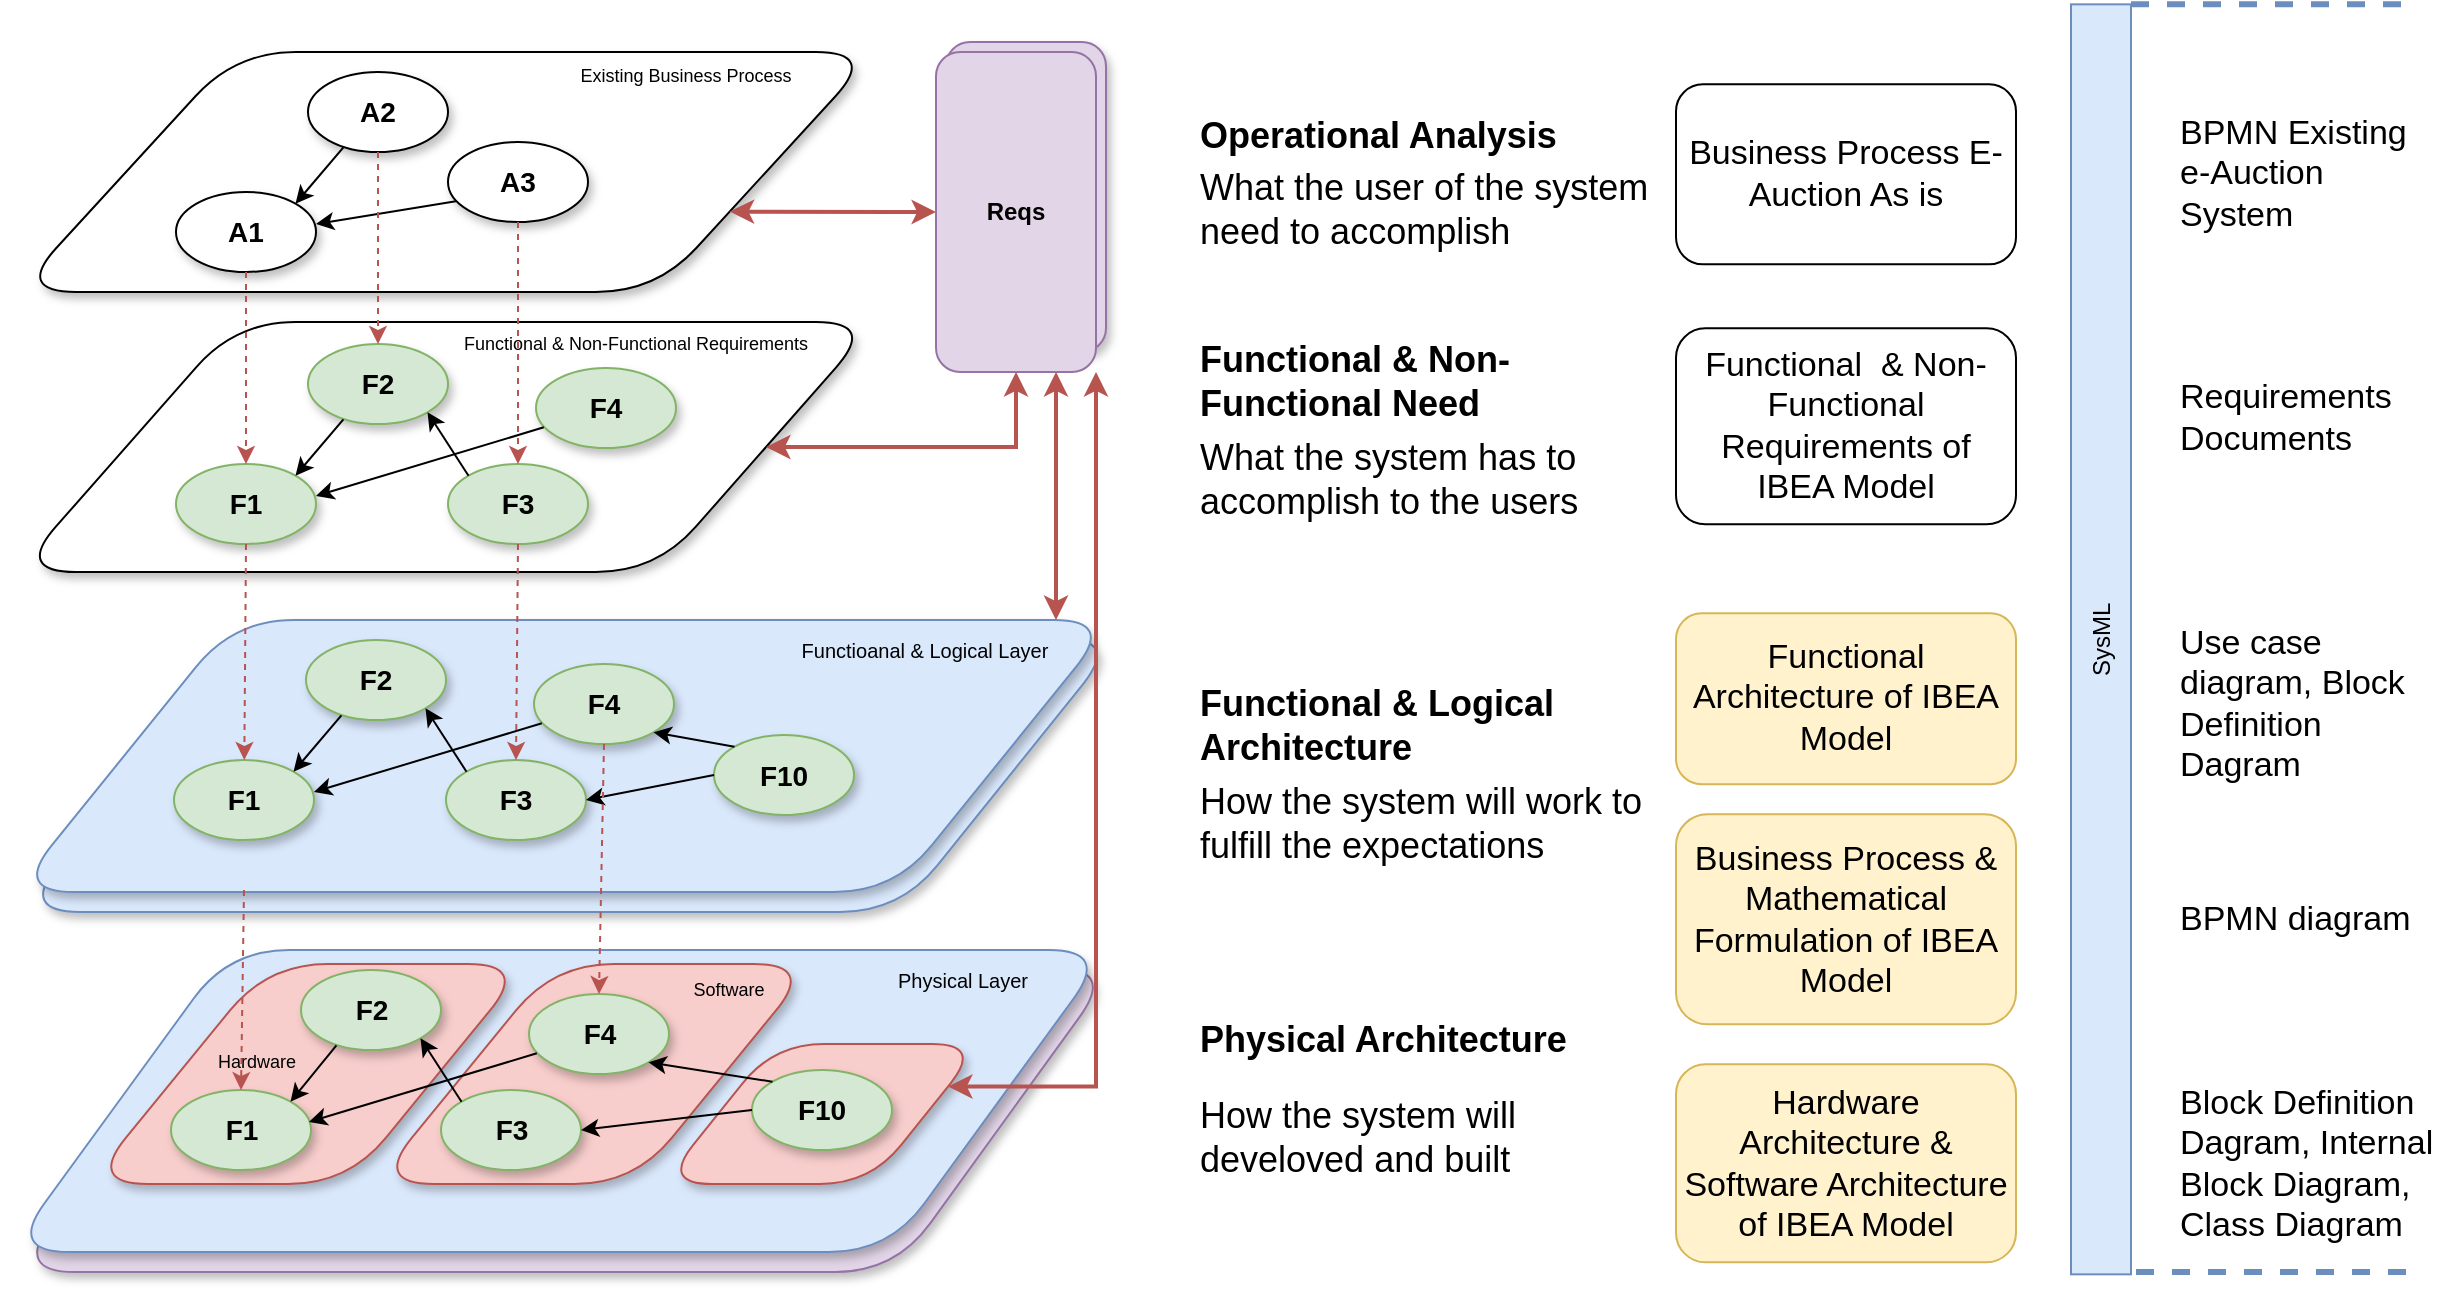 <mxfile version="21.3.3" type="github">
  <diagram name="Page-1" id="M8ktuPk8o6lQI4CnK0sZ">
    <mxGraphModel dx="2625" dy="1558" grid="1" gridSize="10" guides="1" tooltips="1" connect="1" arrows="1" fold="1" page="1" pageScale="1" pageWidth="850" pageHeight="1100" math="0" shadow="0">
      <root>
        <mxCell id="0" />
        <mxCell id="1" parent="0" />
        <mxCell id="eauuBhalH3cj8ruG4A8v-31" value="" style="shape=parallelogram;perimeter=parallelogramPerimeter;whiteSpace=wrap;html=1;fixedSize=1;size=110;treeFolding=0;arcSize=60;rounded=1;shadow=1;fillColor=#dae8fc;strokeColor=#6c8ebf;" vertex="1" parent="1">
          <mxGeometry x="132" y="393" width="550" height="137" as="geometry" />
        </mxCell>
        <mxCell id="PNFzSRdrrLlA-0-j2CB9-2" value="SysML" style="rounded=0;whiteSpace=wrap;html=1;rotation=-90;fillColor=#dae8fc;strokeColor=#6c8ebf;" parent="1" vertex="1">
          <mxGeometry x="855" y="378.67" width="635" height="30" as="geometry" />
        </mxCell>
        <mxCell id="PNFzSRdrrLlA-0-j2CB9-5" value="Business Process E-Auction As is" style="rounded=1;whiteSpace=wrap;html=1;fontSize=17;" parent="1" vertex="1">
          <mxGeometry x="960" y="116.17" width="170" height="90" as="geometry" />
        </mxCell>
        <mxCell id="PNFzSRdrrLlA-0-j2CB9-6" value="Functional&amp;nbsp; &amp;amp; Non- Functional Requirements of IBEA Model" style="rounded=1;whiteSpace=wrap;html=1;fontSize=17;" parent="1" vertex="1">
          <mxGeometry x="960" y="238.17" width="170" height="98" as="geometry" />
        </mxCell>
        <mxCell id="PNFzSRdrrLlA-0-j2CB9-7" value="&lt;font style=&quot;font-size: 17px;&quot;&gt;Business Process &amp;amp; Mathematical Formulation of IBEA Model&lt;/font&gt;" style="rounded=1;whiteSpace=wrap;html=1;fillColor=#fff2cc;strokeColor=#d6b656;" parent="1" vertex="1">
          <mxGeometry x="960" y="481.17" width="170" height="105" as="geometry" />
        </mxCell>
        <mxCell id="PNFzSRdrrLlA-0-j2CB9-8" value="Hardware Architecture &amp;amp;&lt;br&gt;Software Architecture of IBEA Model" style="rounded=1;whiteSpace=wrap;html=1;fontSize=17;fillColor=#fff2cc;strokeColor=#d6b656;" parent="1" vertex="1">
          <mxGeometry x="960" y="606.17" width="170" height="99" as="geometry" />
        </mxCell>
        <mxCell id="PNFzSRdrrLlA-0-j2CB9-9" value="BPMN Existing e-Auction System" style="text;html=1;strokeColor=none;fillColor=none;align=left;verticalAlign=middle;whiteSpace=wrap;rounded=0;fontSize=17;" parent="1" vertex="1">
          <mxGeometry x="1210" y="146.17" width="130" height="30" as="geometry" />
        </mxCell>
        <mxCell id="PNFzSRdrrLlA-0-j2CB9-10" value="Use case diagram, Block Definition Dagram" style="text;html=1;strokeColor=none;fillColor=none;align=left;verticalAlign=middle;whiteSpace=wrap;rounded=0;fontSize=17;" parent="1" vertex="1">
          <mxGeometry x="1210" y="411" width="130" height="30" as="geometry" />
        </mxCell>
        <mxCell id="PNFzSRdrrLlA-0-j2CB9-11" value="BPMN diagram" style="text;html=1;strokeColor=none;fillColor=none;align=left;verticalAlign=middle;whiteSpace=wrap;rounded=0;fontSize=17;" parent="1" vertex="1">
          <mxGeometry x="1210" y="518.67" width="130" height="30" as="geometry" />
        </mxCell>
        <mxCell id="PNFzSRdrrLlA-0-j2CB9-12" value="Block Definition Dagram, Internal Block Diagram, Class Diagram" style="text;html=1;strokeColor=none;fillColor=none;align=left;verticalAlign=middle;whiteSpace=wrap;rounded=0;fontSize=17;" parent="1" vertex="1">
          <mxGeometry x="1210" y="640.67" width="130" height="30" as="geometry" />
        </mxCell>
        <mxCell id="PNFzSRdrrLlA-0-j2CB9-13" value="" style="endArrow=none;dashed=1;html=1;rounded=0;fontSize=17;strokeWidth=3;strokeColor=#6c8ebf;exitX=1;exitY=1;exitDx=0;exitDy=0;fillColor=#dae8fc;" parent="1" source="PNFzSRdrrLlA-0-j2CB9-2" edge="1">
          <mxGeometry width="50" height="50" relative="1" as="geometry">
            <mxPoint x="1147.5" y="106.17" as="sourcePoint" />
            <mxPoint x="1330" y="76.17" as="targetPoint" />
          </mxGeometry>
        </mxCell>
        <mxCell id="PNFzSRdrrLlA-0-j2CB9-14" value="" style="endArrow=none;dashed=1;html=1;rounded=0;fontSize=17;strokeWidth=3;strokeColor=#6c8ebf;exitX=1;exitY=1;exitDx=0;exitDy=0;fillColor=#dae8fc;" parent="1" edge="1">
          <mxGeometry width="50" height="50" relative="1" as="geometry">
            <mxPoint x="1190" y="710" as="sourcePoint" />
            <mxPoint x="1332" y="710" as="targetPoint" />
          </mxGeometry>
        </mxCell>
        <mxCell id="BeQGclCiMVtPp5bvM3r5-1" value="Functional Architecture of IBEA Model" style="rounded=1;whiteSpace=wrap;html=1;fontSize=17;fillColor=#fff2cc;strokeColor=#d6b656;" parent="1" vertex="1">
          <mxGeometry x="960" y="380.67" width="170" height="85.5" as="geometry" />
        </mxCell>
        <mxCell id="BeQGclCiMVtPp5bvM3r5-2" style="edgeStyle=orthogonalEdgeStyle;rounded=0;orthogonalLoop=1;jettySize=auto;html=1;exitX=0.5;exitY=1;exitDx=0;exitDy=0;" parent="1" source="PNFzSRdrrLlA-0-j2CB9-9" target="PNFzSRdrrLlA-0-j2CB9-9" edge="1">
          <mxGeometry relative="1" as="geometry" />
        </mxCell>
        <mxCell id="BeQGclCiMVtPp5bvM3r5-3" value="Requirements Documents" style="text;html=1;strokeColor=none;fillColor=none;align=left;verticalAlign=middle;whiteSpace=wrap;rounded=0;fontSize=17;" parent="1" vertex="1">
          <mxGeometry x="1210" y="268" width="130" height="30" as="geometry" />
        </mxCell>
        <mxCell id="eauuBhalH3cj8ruG4A8v-3" value="" style="shape=parallelogram;perimeter=parallelogramPerimeter;whiteSpace=wrap;html=1;fixedSize=1;size=110;treeFolding=0;arcSize=60;gradientColor=none;rounded=1;shadow=1;" vertex="1" parent="1">
          <mxGeometry x="130" y="100" width="430" height="120" as="geometry" />
        </mxCell>
        <mxCell id="eauuBhalH3cj8ruG4A8v-4" value="&lt;font style=&quot;font-size: 14px;&quot;&gt;&lt;b style=&quot;&quot;&gt;A2&lt;/b&gt;&lt;/font&gt;" style="ellipse;whiteSpace=wrap;html=1;shadow=1;portConstraintRotation=0;" vertex="1" parent="1">
          <mxGeometry x="276" y="110" width="70" height="40" as="geometry" />
        </mxCell>
        <mxCell id="eauuBhalH3cj8ruG4A8v-5" value="&lt;b style=&quot;border-color: var(--border-color); font-size: 14px;&quot;&gt;A3&lt;/b&gt;" style="ellipse;whiteSpace=wrap;html=1;shadow=1;" vertex="1" parent="1">
          <mxGeometry x="346" y="145" width="70" height="40" as="geometry" />
        </mxCell>
        <mxCell id="eauuBhalH3cj8ruG4A8v-6" value="&lt;b style=&quot;border-color: var(--border-color); font-size: 14px;&quot;&gt;A1&lt;/b&gt;" style="ellipse;whiteSpace=wrap;html=1;shadow=1;" vertex="1" parent="1">
          <mxGeometry x="210" y="170" width="70" height="40" as="geometry" />
        </mxCell>
        <mxCell id="eauuBhalH3cj8ruG4A8v-8" value="" style="endArrow=classic;html=1;rounded=0;entryX=1;entryY=0;entryDx=0;entryDy=0;exitX=0.253;exitY=0.941;exitDx=0;exitDy=0;exitPerimeter=0;" edge="1" parent="1" source="eauuBhalH3cj8ruG4A8v-4" target="eauuBhalH3cj8ruG4A8v-6">
          <mxGeometry width="50" height="50" relative="1" as="geometry">
            <mxPoint x="280" y="150" as="sourcePoint" />
            <mxPoint x="720" y="410" as="targetPoint" />
          </mxGeometry>
        </mxCell>
        <mxCell id="eauuBhalH3cj8ruG4A8v-9" value="" style="endArrow=classic;html=1;rounded=0;entryX=1;entryY=0;entryDx=0;entryDy=0;exitX=0.056;exitY=0.741;exitDx=0;exitDy=0;exitPerimeter=0;" edge="1" parent="1" source="eauuBhalH3cj8ruG4A8v-5">
          <mxGeometry width="50" height="50" relative="1" as="geometry">
            <mxPoint x="294" y="165" as="sourcePoint" />
            <mxPoint x="280" y="186" as="targetPoint" />
          </mxGeometry>
        </mxCell>
        <mxCell id="eauuBhalH3cj8ruG4A8v-10" value="Existing Business Process" style="text;html=1;strokeColor=none;fillColor=none;align=center;verticalAlign=middle;whiteSpace=wrap;rounded=0;fontSize=9;" vertex="1" parent="1">
          <mxGeometry x="400" y="97" width="130" height="30" as="geometry" />
        </mxCell>
        <mxCell id="eauuBhalH3cj8ruG4A8v-11" value="" style="shape=parallelogram;perimeter=parallelogramPerimeter;whiteSpace=wrap;html=1;fixedSize=1;size=110;treeFolding=0;arcSize=60;gradientColor=none;rounded=1;shadow=1;" vertex="1" parent="1">
          <mxGeometry x="130" y="235" width="430" height="125" as="geometry" />
        </mxCell>
        <mxCell id="eauuBhalH3cj8ruG4A8v-12" value="&lt;font style=&quot;font-size: 14px;&quot;&gt;&lt;b style=&quot;&quot;&gt;F2&lt;/b&gt;&lt;/font&gt;" style="ellipse;whiteSpace=wrap;html=1;shadow=1;portConstraintRotation=0;fillColor=#d5e8d4;strokeColor=#82b366;" vertex="1" parent="1">
          <mxGeometry x="276" y="246" width="70" height="40" as="geometry" />
        </mxCell>
        <mxCell id="eauuBhalH3cj8ruG4A8v-13" value="&lt;b style=&quot;border-color: var(--border-color); font-size: 14px;&quot;&gt;F4&lt;/b&gt;" style="ellipse;whiteSpace=wrap;html=1;shadow=1;fillColor=#d5e8d4;strokeColor=#82b366;" vertex="1" parent="1">
          <mxGeometry x="390" y="258" width="70" height="40" as="geometry" />
        </mxCell>
        <mxCell id="eauuBhalH3cj8ruG4A8v-14" value="&lt;b style=&quot;border-color: var(--border-color); font-size: 14px;&quot;&gt;F1&lt;/b&gt;" style="ellipse;whiteSpace=wrap;html=1;shadow=1;fillColor=#d5e8d4;strokeColor=#82b366;" vertex="1" parent="1">
          <mxGeometry x="210" y="306" width="70" height="40" as="geometry" />
        </mxCell>
        <mxCell id="eauuBhalH3cj8ruG4A8v-15" value="" style="endArrow=classic;html=1;rounded=0;entryX=1;entryY=0;entryDx=0;entryDy=0;exitX=0.253;exitY=0.941;exitDx=0;exitDy=0;exitPerimeter=0;" edge="1" parent="1" source="eauuBhalH3cj8ruG4A8v-12" target="eauuBhalH3cj8ruG4A8v-14">
          <mxGeometry width="50" height="50" relative="1" as="geometry">
            <mxPoint x="280" y="286" as="sourcePoint" />
            <mxPoint x="720" y="546" as="targetPoint" />
          </mxGeometry>
        </mxCell>
        <mxCell id="eauuBhalH3cj8ruG4A8v-16" value="" style="endArrow=classic;html=1;rounded=0;entryX=1;entryY=0;entryDx=0;entryDy=0;exitX=0.056;exitY=0.741;exitDx=0;exitDy=0;exitPerimeter=0;" edge="1" parent="1" source="eauuBhalH3cj8ruG4A8v-13">
          <mxGeometry width="50" height="50" relative="1" as="geometry">
            <mxPoint x="294" y="301" as="sourcePoint" />
            <mxPoint x="280" y="322" as="targetPoint" />
          </mxGeometry>
        </mxCell>
        <mxCell id="eauuBhalH3cj8ruG4A8v-17" value="Functional &amp;amp; Non-Functional Requirements" style="text;html=1;strokeColor=none;fillColor=none;align=center;verticalAlign=middle;whiteSpace=wrap;rounded=0;fontSize=9;" vertex="1" parent="1">
          <mxGeometry x="340" y="231" width="200" height="30" as="geometry" />
        </mxCell>
        <mxCell id="eauuBhalH3cj8ruG4A8v-18" value="&lt;b style=&quot;border-color: var(--border-color); font-size: 14px;&quot;&gt;F3&lt;/b&gt;" style="ellipse;whiteSpace=wrap;html=1;shadow=1;fillColor=#d5e8d4;strokeColor=#82b366;" vertex="1" parent="1">
          <mxGeometry x="346" y="306" width="70" height="40" as="geometry" />
        </mxCell>
        <mxCell id="eauuBhalH3cj8ruG4A8v-19" value="" style="endArrow=classic;html=1;rounded=0;entryX=1;entryY=1;entryDx=0;entryDy=0;exitX=0;exitY=0;exitDx=0;exitDy=0;" edge="1" parent="1" source="eauuBhalH3cj8ruG4A8v-18" target="eauuBhalH3cj8ruG4A8v-12">
          <mxGeometry width="50" height="50" relative="1" as="geometry">
            <mxPoint x="404" y="298" as="sourcePoint" />
            <mxPoint x="290" y="332" as="targetPoint" />
          </mxGeometry>
        </mxCell>
        <mxCell id="eauuBhalH3cj8ruG4A8v-20" value="" style="shape=parallelogram;perimeter=parallelogramPerimeter;whiteSpace=wrap;html=1;fixedSize=1;size=110;treeFolding=0;arcSize=60;rounded=1;shadow=1;fillColor=#dae8fc;strokeColor=#6c8ebf;" vertex="1" parent="1">
          <mxGeometry x="129" y="384" width="550" height="136" as="geometry" />
        </mxCell>
        <mxCell id="eauuBhalH3cj8ruG4A8v-21" value="&lt;font style=&quot;font-size: 14px;&quot;&gt;&lt;b style=&quot;&quot;&gt;F2&lt;/b&gt;&lt;/font&gt;" style="ellipse;whiteSpace=wrap;html=1;shadow=1;portConstraintRotation=0;fillColor=#d5e8d4;strokeColor=#82b366;" vertex="1" parent="1">
          <mxGeometry x="275" y="394" width="70" height="40" as="geometry" />
        </mxCell>
        <mxCell id="eauuBhalH3cj8ruG4A8v-22" value="&lt;b style=&quot;border-color: var(--border-color); font-size: 14px;&quot;&gt;F4&lt;/b&gt;" style="ellipse;whiteSpace=wrap;html=1;shadow=1;fillColor=#d5e8d4;strokeColor=#82b366;" vertex="1" parent="1">
          <mxGeometry x="389" y="406" width="70" height="40" as="geometry" />
        </mxCell>
        <mxCell id="eauuBhalH3cj8ruG4A8v-23" value="&lt;b style=&quot;border-color: var(--border-color); font-size: 14px;&quot;&gt;F1&lt;/b&gt;" style="ellipse;whiteSpace=wrap;html=1;shadow=1;fillColor=#d5e8d4;strokeColor=#82b366;" vertex="1" parent="1">
          <mxGeometry x="209" y="454" width="70" height="40" as="geometry" />
        </mxCell>
        <mxCell id="eauuBhalH3cj8ruG4A8v-24" value="" style="endArrow=classic;html=1;rounded=0;entryX=1;entryY=0;entryDx=0;entryDy=0;exitX=0.253;exitY=0.941;exitDx=0;exitDy=0;exitPerimeter=0;" edge="1" parent="1" source="eauuBhalH3cj8ruG4A8v-21" target="eauuBhalH3cj8ruG4A8v-23">
          <mxGeometry width="50" height="50" relative="1" as="geometry">
            <mxPoint x="279" y="434" as="sourcePoint" />
            <mxPoint x="719" y="694" as="targetPoint" />
          </mxGeometry>
        </mxCell>
        <mxCell id="eauuBhalH3cj8ruG4A8v-25" value="" style="endArrow=classic;html=1;rounded=0;entryX=1;entryY=0;entryDx=0;entryDy=0;exitX=0.056;exitY=0.741;exitDx=0;exitDy=0;exitPerimeter=0;" edge="1" parent="1" source="eauuBhalH3cj8ruG4A8v-22">
          <mxGeometry width="50" height="50" relative="1" as="geometry">
            <mxPoint x="293" y="449" as="sourcePoint" />
            <mxPoint x="279" y="470" as="targetPoint" />
          </mxGeometry>
        </mxCell>
        <mxCell id="eauuBhalH3cj8ruG4A8v-26" value="Functioanal &amp;amp; Logical Layer" style="text;html=1;strokeColor=none;fillColor=none;align=center;verticalAlign=middle;whiteSpace=wrap;rounded=0;fontSize=10;" vertex="1" parent="1">
          <mxGeometry x="519" y="384" width="131" height="30" as="geometry" />
        </mxCell>
        <mxCell id="eauuBhalH3cj8ruG4A8v-27" value="&lt;b style=&quot;border-color: var(--border-color); font-size: 14px;&quot;&gt;F3&lt;/b&gt;" style="ellipse;whiteSpace=wrap;html=1;shadow=1;fillColor=#d5e8d4;strokeColor=#82b366;" vertex="1" parent="1">
          <mxGeometry x="345" y="454" width="70" height="40" as="geometry" />
        </mxCell>
        <mxCell id="eauuBhalH3cj8ruG4A8v-28" value="" style="endArrow=classic;html=1;rounded=0;entryX=1;entryY=1;entryDx=0;entryDy=0;exitX=0;exitY=0;exitDx=0;exitDy=0;" edge="1" parent="1" source="eauuBhalH3cj8ruG4A8v-27" target="eauuBhalH3cj8ruG4A8v-21">
          <mxGeometry width="50" height="50" relative="1" as="geometry">
            <mxPoint x="403" y="446" as="sourcePoint" />
            <mxPoint x="289" y="480" as="targetPoint" />
          </mxGeometry>
        </mxCell>
        <mxCell id="eauuBhalH3cj8ruG4A8v-29" value="" style="rounded=1;whiteSpace=wrap;html=1;shadow=1;fillColor=#e1d5e7;strokeColor=#9673a6;" vertex="1" parent="1">
          <mxGeometry x="595" y="95" width="80" height="155" as="geometry" />
        </mxCell>
        <mxCell id="eauuBhalH3cj8ruG4A8v-67" style="edgeStyle=orthogonalEdgeStyle;rounded=0;orthogonalLoop=1;jettySize=auto;html=1;exitX=0;exitY=0.5;exitDx=0;exitDy=0;entryX=1;entryY=0.75;entryDx=0;entryDy=0;fontColor=#000000;fillColor=#f8cecc;strokeColor=#b85450;strokeWidth=2;startArrow=classic;startFill=1;" edge="1" parent="1" source="eauuBhalH3cj8ruG4A8v-30" target="eauuBhalH3cj8ruG4A8v-3">
          <mxGeometry relative="1" as="geometry" />
        </mxCell>
        <mxCell id="eauuBhalH3cj8ruG4A8v-68" style="edgeStyle=orthogonalEdgeStyle;rounded=0;orthogonalLoop=1;jettySize=auto;html=1;exitX=0.5;exitY=1;exitDx=0;exitDy=0;fillColor=#f8cecc;strokeColor=#b85450;strokeWidth=2;startArrow=classic;startFill=1;" edge="1" parent="1" source="eauuBhalH3cj8ruG4A8v-30" target="eauuBhalH3cj8ruG4A8v-11">
          <mxGeometry relative="1" as="geometry" />
        </mxCell>
        <mxCell id="eauuBhalH3cj8ruG4A8v-69" style="edgeStyle=orthogonalEdgeStyle;rounded=0;orthogonalLoop=1;jettySize=auto;html=1;exitX=0.75;exitY=1;exitDx=0;exitDy=0;entryX=1;entryY=0;entryDx=0;entryDy=0;fillColor=#f8cecc;strokeColor=#b85450;strokeWidth=2;startArrow=classic;startFill=1;" edge="1" parent="1" source="eauuBhalH3cj8ruG4A8v-30" target="eauuBhalH3cj8ruG4A8v-26">
          <mxGeometry relative="1" as="geometry" />
        </mxCell>
        <mxCell id="eauuBhalH3cj8ruG4A8v-30" value="&lt;b&gt;Reqs&lt;/b&gt;" style="rounded=1;whiteSpace=wrap;html=1;fillColor=#e1d5e7;strokeColor=#9673a6;" vertex="1" parent="1">
          <mxGeometry x="590" y="100" width="80" height="160" as="geometry" />
        </mxCell>
        <mxCell id="eauuBhalH3cj8ruG4A8v-32" value="&lt;b style=&quot;border-color: var(--border-color); font-size: 14px;&quot;&gt;F10&lt;/b&gt;" style="ellipse;whiteSpace=wrap;html=1;shadow=1;fillColor=#d5e8d4;strokeColor=#82b366;" vertex="1" parent="1">
          <mxGeometry x="479" y="441.5" width="70" height="40" as="geometry" />
        </mxCell>
        <mxCell id="eauuBhalH3cj8ruG4A8v-33" value="" style="endArrow=classic;html=1;rounded=0;entryX=1;entryY=0.5;entryDx=0;entryDy=0;exitX=0;exitY=0.5;exitDx=0;exitDy=0;" edge="1" parent="1" source="eauuBhalH3cj8ruG4A8v-32" target="eauuBhalH3cj8ruG4A8v-27">
          <mxGeometry width="50" height="50" relative="1" as="geometry">
            <mxPoint x="365" y="470" as="sourcePoint" />
            <mxPoint x="345" y="438" as="targetPoint" />
          </mxGeometry>
        </mxCell>
        <mxCell id="eauuBhalH3cj8ruG4A8v-34" value="" style="endArrow=classic;html=1;rounded=0;entryX=1;entryY=1;entryDx=0;entryDy=0;exitX=0;exitY=0;exitDx=0;exitDy=0;" edge="1" parent="1" source="eauuBhalH3cj8ruG4A8v-32" target="eauuBhalH3cj8ruG4A8v-22">
          <mxGeometry width="50" height="50" relative="1" as="geometry">
            <mxPoint x="489" y="472" as="sourcePoint" />
            <mxPoint x="425" y="484" as="targetPoint" />
          </mxGeometry>
        </mxCell>
        <mxCell id="eauuBhalH3cj8ruG4A8v-48" value="" style="shape=parallelogram;perimeter=parallelogramPerimeter;whiteSpace=wrap;html=1;fixedSize=1;size=110;treeFolding=0;arcSize=60;rounded=1;shadow=1;fillColor=#e1d5e7;strokeColor=#9673a6;" vertex="1" parent="1">
          <mxGeometry x="129.5" y="558" width="550" height="152" as="geometry" />
        </mxCell>
        <mxCell id="eauuBhalH3cj8ruG4A8v-49" value="" style="shape=parallelogram;perimeter=parallelogramPerimeter;whiteSpace=wrap;html=1;fixedSize=1;size=110;treeFolding=0;arcSize=60;rounded=1;shadow=1;fillColor=#dae8fc;strokeColor=#6c8ebf;" vertex="1" parent="1">
          <mxGeometry x="126.5" y="549" width="550" height="151" as="geometry" />
        </mxCell>
        <mxCell id="eauuBhalH3cj8ruG4A8v-55" value="Physical Layer" style="text;html=1;strokeColor=none;fillColor=none;align=center;verticalAlign=middle;whiteSpace=wrap;rounded=0;fontSize=10;" vertex="1" parent="1">
          <mxGeometry x="559" y="549" width="88.5" height="30" as="geometry" />
        </mxCell>
        <mxCell id="eauuBhalH3cj8ruG4A8v-61" value="" style="shape=parallelogram;perimeter=parallelogramPerimeter;whiteSpace=wrap;html=1;fixedSize=1;size=90;treeFolding=0;arcSize=60;rounded=1;shadow=1;fillColor=#f8cecc;strokeColor=#b85450;" vertex="1" parent="1">
          <mxGeometry x="166" y="556" width="220" height="110" as="geometry" />
        </mxCell>
        <mxCell id="eauuBhalH3cj8ruG4A8v-50" value="&lt;font style=&quot;font-size: 14px;&quot;&gt;&lt;b style=&quot;&quot;&gt;F2&lt;/b&gt;&lt;/font&gt;" style="ellipse;whiteSpace=wrap;html=1;shadow=1;portConstraintRotation=0;fillColor=#d5e8d4;strokeColor=#82b366;" vertex="1" parent="1">
          <mxGeometry x="272.5" y="559" width="70" height="40" as="geometry" />
        </mxCell>
        <mxCell id="eauuBhalH3cj8ruG4A8v-52" value="&lt;b style=&quot;border-color: var(--border-color); font-size: 14px;&quot;&gt;F1&lt;/b&gt;" style="ellipse;whiteSpace=wrap;html=1;shadow=1;fillColor=#d5e8d4;strokeColor=#82b366;" vertex="1" parent="1">
          <mxGeometry x="207.5" y="619" width="70" height="40" as="geometry" />
        </mxCell>
        <mxCell id="eauuBhalH3cj8ruG4A8v-53" value="" style="endArrow=classic;html=1;rounded=0;entryX=1;entryY=0;entryDx=0;entryDy=0;exitX=0.253;exitY=0.941;exitDx=0;exitDy=0;exitPerimeter=0;" edge="1" parent="1" source="eauuBhalH3cj8ruG4A8v-50" target="eauuBhalH3cj8ruG4A8v-52">
          <mxGeometry width="50" height="50" relative="1" as="geometry">
            <mxPoint x="276.5" y="599" as="sourcePoint" />
            <mxPoint x="716.5" y="859" as="targetPoint" />
          </mxGeometry>
        </mxCell>
        <mxCell id="eauuBhalH3cj8ruG4A8v-63" value="" style="shape=parallelogram;perimeter=parallelogramPerimeter;whiteSpace=wrap;html=1;fixedSize=1;size=90;treeFolding=0;arcSize=60;rounded=1;shadow=1;fillColor=#f8cecc;strokeColor=#b85450;" vertex="1" parent="1">
          <mxGeometry x="309" y="556" width="220" height="110" as="geometry" />
        </mxCell>
        <mxCell id="eauuBhalH3cj8ruG4A8v-51" value="&lt;b style=&quot;border-color: var(--border-color); font-size: 14px;&quot;&gt;F4&lt;/b&gt;" style="ellipse;whiteSpace=wrap;html=1;shadow=1;fillColor=#d5e8d4;strokeColor=#82b366;" vertex="1" parent="1">
          <mxGeometry x="386.5" y="571" width="70" height="40" as="geometry" />
        </mxCell>
        <mxCell id="eauuBhalH3cj8ruG4A8v-56" value="&lt;b style=&quot;border-color: var(--border-color); font-size: 14px;&quot;&gt;F3&lt;/b&gt;" style="ellipse;whiteSpace=wrap;html=1;shadow=1;fillColor=#d5e8d4;strokeColor=#82b366;" vertex="1" parent="1">
          <mxGeometry x="342.5" y="619" width="70" height="40" as="geometry" />
        </mxCell>
        <mxCell id="eauuBhalH3cj8ruG4A8v-54" value="" style="endArrow=classic;html=1;rounded=0;entryX=1;entryY=0;entryDx=0;entryDy=0;exitX=0.056;exitY=0.741;exitDx=0;exitDy=0;exitPerimeter=0;" edge="1" parent="1" source="eauuBhalH3cj8ruG4A8v-51">
          <mxGeometry width="50" height="50" relative="1" as="geometry">
            <mxPoint x="290.5" y="614" as="sourcePoint" />
            <mxPoint x="276.5" y="635" as="targetPoint" />
          </mxGeometry>
        </mxCell>
        <mxCell id="eauuBhalH3cj8ruG4A8v-57" value="" style="endArrow=classic;html=1;rounded=0;entryX=1;entryY=1;entryDx=0;entryDy=0;exitX=0;exitY=0;exitDx=0;exitDy=0;" edge="1" parent="1" source="eauuBhalH3cj8ruG4A8v-56" target="eauuBhalH3cj8ruG4A8v-50">
          <mxGeometry width="50" height="50" relative="1" as="geometry">
            <mxPoint x="400.5" y="611" as="sourcePoint" />
            <mxPoint x="286.5" y="645" as="targetPoint" />
          </mxGeometry>
        </mxCell>
        <mxCell id="eauuBhalH3cj8ruG4A8v-64" value="Software" style="text;html=1;strokeColor=none;fillColor=none;align=center;verticalAlign=middle;whiteSpace=wrap;rounded=0;fontSize=9;" vertex="1" parent="1">
          <mxGeometry x="456.5" y="562" width="58.5" height="13" as="geometry" />
        </mxCell>
        <mxCell id="eauuBhalH3cj8ruG4A8v-66" value="" style="shape=parallelogram;perimeter=parallelogramPerimeter;whiteSpace=wrap;html=1;fixedSize=1;size=56;treeFolding=0;arcSize=50;rounded=1;shadow=1;fillColor=#f8cecc;strokeColor=#b85450;" vertex="1" parent="1">
          <mxGeometry x="453" y="596" width="160" height="70" as="geometry" />
        </mxCell>
        <mxCell id="eauuBhalH3cj8ruG4A8v-65" value="Hardware" style="text;html=1;strokeColor=none;fillColor=none;align=center;verticalAlign=middle;whiteSpace=wrap;rounded=0;fontSize=9;" vertex="1" parent="1">
          <mxGeometry x="220.5" y="598" width="58.5" height="13" as="geometry" />
        </mxCell>
        <mxCell id="eauuBhalH3cj8ruG4A8v-58" value="&lt;b style=&quot;border-color: var(--border-color); font-size: 14px;&quot;&gt;F10&lt;/b&gt;" style="ellipse;whiteSpace=wrap;html=1;shadow=1;fillColor=#d5e8d4;strokeColor=#82b366;" vertex="1" parent="1">
          <mxGeometry x="498" y="609" width="70" height="40" as="geometry" />
        </mxCell>
        <mxCell id="eauuBhalH3cj8ruG4A8v-60" value="" style="endArrow=classic;html=1;rounded=0;entryX=1;entryY=1;entryDx=0;entryDy=0;exitX=0;exitY=0;exitDx=0;exitDy=0;" edge="1" parent="1" source="eauuBhalH3cj8ruG4A8v-58" target="eauuBhalH3cj8ruG4A8v-51">
          <mxGeometry width="50" height="50" relative="1" as="geometry">
            <mxPoint x="486.5" y="637" as="sourcePoint" />
            <mxPoint x="422.5" y="649" as="targetPoint" />
          </mxGeometry>
        </mxCell>
        <mxCell id="eauuBhalH3cj8ruG4A8v-59" value="" style="endArrow=classic;html=1;rounded=0;entryX=1;entryY=0.5;entryDx=0;entryDy=0;exitX=0;exitY=0.5;exitDx=0;exitDy=0;" edge="1" parent="1" source="eauuBhalH3cj8ruG4A8v-58" target="eauuBhalH3cj8ruG4A8v-56">
          <mxGeometry width="50" height="50" relative="1" as="geometry">
            <mxPoint x="362.5" y="635" as="sourcePoint" />
            <mxPoint x="342.5" y="603" as="targetPoint" />
          </mxGeometry>
        </mxCell>
        <mxCell id="eauuBhalH3cj8ruG4A8v-70" style="edgeStyle=orthogonalEdgeStyle;rounded=0;orthogonalLoop=1;jettySize=auto;html=1;exitX=1;exitY=1;exitDx=0;exitDy=0;entryX=1;entryY=0.25;entryDx=0;entryDy=0;fillColor=#f8cecc;strokeColor=#b85450;strokeWidth=2;startArrow=classic;startFill=1;" edge="1" parent="1" source="eauuBhalH3cj8ruG4A8v-30" target="eauuBhalH3cj8ruG4A8v-66">
          <mxGeometry relative="1" as="geometry">
            <Array as="points">
              <mxPoint x="670" y="617" />
            </Array>
          </mxGeometry>
        </mxCell>
        <mxCell id="eauuBhalH3cj8ruG4A8v-72" value="" style="endArrow=classic;html=1;rounded=0;exitX=0.5;exitY=1;exitDx=0;exitDy=0;fillColor=#f8cecc;strokeColor=#b85450;dashed=1;" edge="1" parent="1" source="eauuBhalH3cj8ruG4A8v-6" target="eauuBhalH3cj8ruG4A8v-14">
          <mxGeometry width="50" height="50" relative="1" as="geometry">
            <mxPoint x="245" y="215" as="sourcePoint" />
            <mxPoint x="490" y="415" as="targetPoint" />
          </mxGeometry>
        </mxCell>
        <mxCell id="eauuBhalH3cj8ruG4A8v-73" value="" style="endArrow=classic;html=1;rounded=0;exitX=0.5;exitY=1;exitDx=0;exitDy=0;fillColor=#f8cecc;strokeColor=#b85450;dashed=1;entryX=0.5;entryY=0;entryDx=0;entryDy=0;" edge="1" parent="1" source="eauuBhalH3cj8ruG4A8v-5" target="eauuBhalH3cj8ruG4A8v-18">
          <mxGeometry width="50" height="50" relative="1" as="geometry">
            <mxPoint x="255" y="220" as="sourcePoint" />
            <mxPoint x="255" y="310" as="targetPoint" />
          </mxGeometry>
        </mxCell>
        <mxCell id="eauuBhalH3cj8ruG4A8v-74" value="" style="endArrow=classic;html=1;rounded=0;exitX=0.5;exitY=1;exitDx=0;exitDy=0;fillColor=#f8cecc;strokeColor=#b85450;dashed=1;" edge="1" parent="1" source="eauuBhalH3cj8ruG4A8v-4" target="eauuBhalH3cj8ruG4A8v-12">
          <mxGeometry width="50" height="50" relative="1" as="geometry">
            <mxPoint x="265" y="230" as="sourcePoint" />
            <mxPoint x="265" y="320" as="targetPoint" />
          </mxGeometry>
        </mxCell>
        <mxCell id="eauuBhalH3cj8ruG4A8v-75" value="" style="endArrow=classic;html=1;rounded=0;exitX=0.5;exitY=1;exitDx=0;exitDy=0;fillColor=#f8cecc;strokeColor=#b85450;dashed=1;" edge="1" parent="1" source="eauuBhalH3cj8ruG4A8v-14" target="eauuBhalH3cj8ruG4A8v-23">
          <mxGeometry width="50" height="50" relative="1" as="geometry">
            <mxPoint x="244" y="380" as="sourcePoint" />
            <mxPoint x="274" y="370" as="targetPoint" />
          </mxGeometry>
        </mxCell>
        <mxCell id="eauuBhalH3cj8ruG4A8v-76" value="" style="endArrow=classic;html=1;rounded=0;exitX=0.5;exitY=1;exitDx=0;exitDy=0;fillColor=#f8cecc;strokeColor=#b85450;dashed=1;entryX=0.5;entryY=0;entryDx=0;entryDy=0;" edge="1" parent="1" target="eauuBhalH3cj8ruG4A8v-52">
          <mxGeometry width="50" height="50" relative="1" as="geometry">
            <mxPoint x="244" y="519" as="sourcePoint" />
            <mxPoint x="284" y="389" as="targetPoint" />
          </mxGeometry>
        </mxCell>
        <mxCell id="eauuBhalH3cj8ruG4A8v-77" value="" style="endArrow=classic;html=1;rounded=0;exitX=0.5;exitY=1;exitDx=0;exitDy=0;fillColor=#f8cecc;strokeColor=#b85450;dashed=1;entryX=0.5;entryY=0;entryDx=0;entryDy=0;" edge="1" parent="1" source="eauuBhalH3cj8ruG4A8v-18" target="eauuBhalH3cj8ruG4A8v-27">
          <mxGeometry width="50" height="50" relative="1" as="geometry">
            <mxPoint x="380" y="380" as="sourcePoint" />
            <mxPoint x="294" y="390" as="targetPoint" />
          </mxGeometry>
        </mxCell>
        <mxCell id="eauuBhalH3cj8ruG4A8v-78" value="" style="endArrow=classic;html=1;rounded=0;exitX=0.5;exitY=1;exitDx=0;exitDy=0;fillColor=#f8cecc;strokeColor=#b85450;dashed=1;entryX=0.5;entryY=0;entryDx=0;entryDy=0;" edge="1" parent="1" source="eauuBhalH3cj8ruG4A8v-22" target="eauuBhalH3cj8ruG4A8v-51">
          <mxGeometry width="50" height="50" relative="1" as="geometry">
            <mxPoint x="304" y="310" as="sourcePoint" />
            <mxPoint x="304" y="400" as="targetPoint" />
          </mxGeometry>
        </mxCell>
        <mxCell id="eauuBhalH3cj8ruG4A8v-80" value="Operational Analysis" style="text;html=1;strokeColor=none;fillColor=none;align=left;verticalAlign=middle;whiteSpace=wrap;rounded=0;fontStyle=1;fontSize=18;" vertex="1" parent="1">
          <mxGeometry x="720" y="126.5" width="230" height="30" as="geometry" />
        </mxCell>
        <mxCell id="eauuBhalH3cj8ruG4A8v-81" value="What the user of the system need to accomplish" style="text;html=1;strokeColor=none;fillColor=none;align=left;verticalAlign=middle;whiteSpace=wrap;rounded=0;fontStyle=0;fontSize=18;" vertex="1" parent="1">
          <mxGeometry x="720" y="163.5" width="230" height="30" as="geometry" />
        </mxCell>
        <mxCell id="eauuBhalH3cj8ruG4A8v-82" value="Functional &amp;amp; Non-Functional Need" style="text;html=1;strokeColor=none;fillColor=none;align=left;verticalAlign=middle;whiteSpace=wrap;rounded=0;fontStyle=1;fontSize=18;" vertex="1" parent="1">
          <mxGeometry x="720" y="250" width="230" height="30" as="geometry" />
        </mxCell>
        <mxCell id="eauuBhalH3cj8ruG4A8v-83" value="What the system has to accomplish to the users" style="text;html=1;strokeColor=none;fillColor=none;align=left;verticalAlign=middle;whiteSpace=wrap;rounded=0;fontStyle=0;fontSize=18;" vertex="1" parent="1">
          <mxGeometry x="720" y="299" width="230" height="30" as="geometry" />
        </mxCell>
        <mxCell id="eauuBhalH3cj8ruG4A8v-84" value="Functional &amp;amp; Logical Architecture" style="text;html=1;strokeColor=none;fillColor=none;align=left;verticalAlign=middle;whiteSpace=wrap;rounded=0;fontStyle=1;fontSize=18;" vertex="1" parent="1">
          <mxGeometry x="720" y="422" width="230" height="30" as="geometry" />
        </mxCell>
        <mxCell id="eauuBhalH3cj8ruG4A8v-85" value="How the system will work to fulfill the expectations" style="text;html=1;strokeColor=none;fillColor=none;align=left;verticalAlign=middle;whiteSpace=wrap;rounded=0;fontStyle=0;fontSize=18;" vertex="1" parent="1">
          <mxGeometry x="720" y="471" width="230" height="30" as="geometry" />
        </mxCell>
        <mxCell id="eauuBhalH3cj8ruG4A8v-86" value="Physical Architecture" style="text;html=1;strokeColor=none;fillColor=none;align=left;verticalAlign=middle;whiteSpace=wrap;rounded=0;fontStyle=1;fontSize=18;" vertex="1" parent="1">
          <mxGeometry x="720" y="579" width="230" height="30" as="geometry" />
        </mxCell>
        <mxCell id="eauuBhalH3cj8ruG4A8v-87" value="How the system will develoved and built" style="text;html=1;strokeColor=none;fillColor=none;align=left;verticalAlign=middle;whiteSpace=wrap;rounded=0;fontStyle=0;fontSize=18;" vertex="1" parent="1">
          <mxGeometry x="720" y="628" width="230" height="30" as="geometry" />
        </mxCell>
      </root>
    </mxGraphModel>
  </diagram>
</mxfile>
